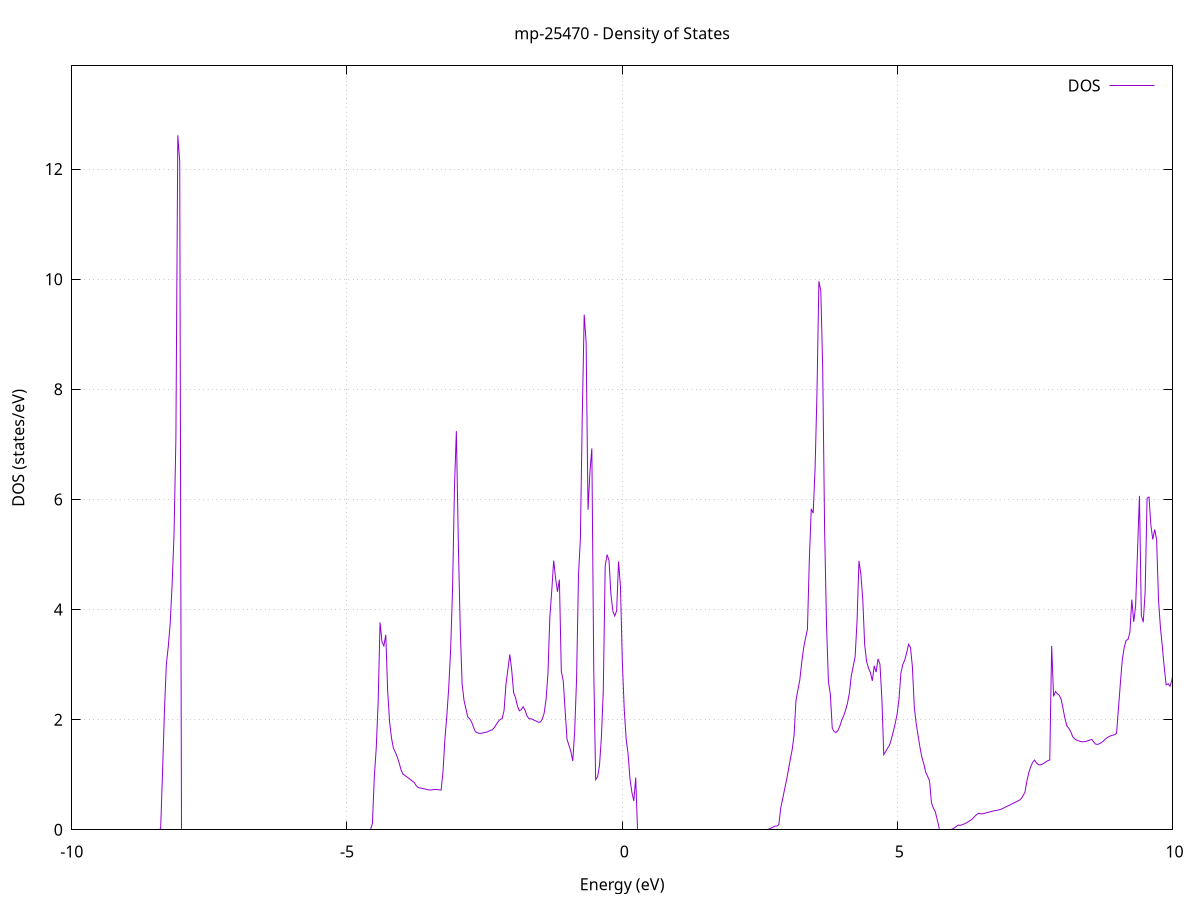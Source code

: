 set title 'mp-25470 - Density of States'
set xlabel 'Energy (eV)'
set ylabel 'DOS (states/eV)'
set grid
set xrange [-10:10]
set yrange [0:13.873]
set xzeroaxis lt -1
set terminal png size 800,600
set output 'mp-25470_dos_gnuplot.png'
plot '-' using 1:2 with lines title 'DOS'
-17.295700 0.000000
-17.261100 0.000000
-17.226400 0.000000
-17.191700 0.000000
-17.157100 0.000000
-17.122400 0.000000
-17.087700 0.000000
-17.053100 0.000000
-17.018400 0.000000
-16.983700 0.000000
-16.949000 0.000000
-16.914400 0.000000
-16.879700 0.000000
-16.845000 0.000000
-16.810400 0.000000
-16.775700 0.000000
-16.741000 0.000000
-16.706400 0.000000
-16.671700 0.000000
-16.637000 0.000000
-16.602400 0.000000
-16.567700 0.000000
-16.533000 0.000000
-16.498400 0.000000
-16.463700 0.000000
-16.429000 0.000000
-16.394300 0.000000
-16.359700 0.000000
-16.325000 0.000000
-16.290300 0.000000
-16.255700 0.000000
-16.221000 0.000000
-16.186300 0.000000
-16.151700 0.000000
-16.117000 0.000000
-16.082300 0.000000
-16.047700 0.000000
-16.013000 0.000000
-15.978300 0.000000
-15.943700 0.000000
-15.909000 0.000000
-15.874300 0.000000
-15.839600 0.000000
-15.805000 0.000000
-15.770300 0.000000
-15.735600 0.000000
-15.701000 0.000000
-15.666300 0.000000
-15.631600 0.000000
-15.597000 0.000000
-15.562300 0.000000
-15.527600 0.000000
-15.493000 0.000000
-15.458300 0.000000
-15.423600 0.000000
-15.388900 0.000000
-15.354300 0.000000
-15.319600 0.000000
-15.284900 0.000000
-15.250300 0.000000
-15.215600 0.000000
-15.180900 0.000000
-15.146300 0.000000
-15.111600 0.000000
-15.076900 0.000000
-15.042300 0.000000
-15.007600 0.000000
-14.972900 0.000000
-14.938300 0.000000
-14.903600 0.000000
-14.868900 0.000000
-14.834200 0.000000
-14.799600 0.000000
-14.764900 0.000000
-14.730200 0.000000
-14.695600 0.000000
-14.660900 0.000000
-14.626200 0.000000
-14.591600 0.000000
-14.556900 0.000000
-14.522200 0.000000
-14.487600 0.000000
-14.452900 0.000000
-14.418200 0.000000
-14.383600 0.000000
-14.348900 0.000000
-14.314200 0.000000
-14.279500 0.000000
-14.244900 0.000000
-14.210200 0.000000
-14.175500 0.000000
-14.140900 0.020300
-14.106200 1.210700
-14.071500 1.092800
-14.036900 1.244100
-14.002200 1.140700
-13.967500 1.200800
-13.932900 1.274100
-13.898200 1.257700
-13.863500 1.276000
-13.828800 1.318200
-13.794200 1.368600
-13.759500 1.403700
-13.724800 1.430500
-13.690200 1.474600
-13.655500 1.521000
-13.620800 1.571200
-13.586200 1.638200
-13.551500 1.712200
-13.516800 1.786100
-13.482200 1.860100
-13.447500 1.938600
-13.412800 2.079800
-13.378200 2.271100
-13.343500 2.484800
-13.308800 2.720700
-13.274100 3.127600
-13.239500 4.241600
-13.204800 3.364100
-13.170100 2.191400
-13.135500 2.509100
-13.100800 1.620200
-13.066100 1.135200
-13.031500 0.000000
-12.996800 0.000000
-12.962100 2.362000
-12.927500 6.906200
-12.892800 28.830000
-12.858100 41.094800
-12.823500 0.000000
-12.788800 0.000000
-12.754100 0.000000
-12.719400 0.000000
-12.684800 0.000000
-12.650100 0.000000
-12.615400 0.000000
-12.580800 0.000000
-12.546100 0.000000
-12.511400 0.000000
-12.476800 0.000000
-12.442100 0.000000
-12.407400 0.000000
-12.372800 0.000000
-12.338100 0.000000
-12.303400 0.000000
-12.268700 0.000000
-12.234100 0.000000
-12.199400 0.000000
-12.164700 0.000000
-12.130100 0.000000
-12.095400 0.000000
-12.060700 0.000000
-12.026100 0.000000
-11.991400 0.000000
-11.956700 0.000000
-11.922100 0.000000
-11.887400 0.000000
-11.852700 0.000000
-11.818100 0.000000
-11.783400 0.000000
-11.748700 0.000000
-11.714000 0.000000
-11.679400 0.000000
-11.644700 0.000000
-11.610000 0.000000
-11.575400 0.000000
-11.540700 0.000000
-11.506000 0.000000
-11.471400 0.000000
-11.436700 0.000000
-11.402000 0.000000
-11.367400 0.000000
-11.332700 0.000000
-11.298000 0.000000
-11.263400 0.000000
-11.228700 0.000000
-11.194000 0.000000
-11.159300 0.000000
-11.124700 0.000000
-11.090000 0.000000
-11.055300 0.000000
-11.020700 0.000000
-10.986000 0.000000
-10.951300 0.000000
-10.916700 0.000000
-10.882000 0.000000
-10.847300 0.000000
-10.812700 0.000000
-10.778000 0.000000
-10.743300 0.000000
-10.708600 0.000000
-10.674000 0.000000
-10.639300 0.000000
-10.604600 0.000000
-10.570000 0.000000
-10.535300 0.000000
-10.500600 0.000000
-10.466000 0.000000
-10.431300 0.000000
-10.396600 0.000000
-10.362000 0.000000
-10.327300 0.000000
-10.292600 0.000000
-10.258000 0.000000
-10.223300 0.000000
-10.188600 0.000000
-10.153900 0.000000
-10.119300 0.000000
-10.084600 0.000000
-10.049900 0.000000
-10.015300 0.000000
-9.980600 0.000000
-9.945900 0.000000
-9.911300 0.000000
-9.876600 0.000000
-9.841900 0.000000
-9.807300 0.000000
-9.772600 0.000000
-9.737900 0.000000
-9.703300 0.000000
-9.668600 0.000000
-9.633900 0.000000
-9.599200 0.000000
-9.564600 0.000000
-9.529900 0.000000
-9.495200 0.000000
-9.460600 0.000000
-9.425900 0.000000
-9.391200 0.000000
-9.356600 0.000000
-9.321900 0.000000
-9.287200 0.000000
-9.252600 0.000000
-9.217900 0.000000
-9.183200 0.000000
-9.148500 0.000000
-9.113900 0.000000
-9.079200 0.000000
-9.044500 0.000000
-9.009900 0.000000
-8.975200 0.000000
-8.940500 0.000000
-8.905900 0.000000
-8.871200 0.000000
-8.836500 0.000000
-8.801900 0.000000
-8.767200 0.000000
-8.732500 0.000000
-8.697900 0.000000
-8.663200 0.000000
-8.628500 0.000000
-8.593800 0.000000
-8.559200 0.000000
-8.524500 0.000000
-8.489800 0.000000
-8.455200 0.000000
-8.420500 0.000000
-8.385800 0.016100
-8.351200 1.039400
-8.316500 2.161200
-8.281800 3.006500
-8.247200 3.323000
-8.212500 3.738600
-8.177800 4.442600
-8.143200 5.332900
-8.108500 7.099900
-8.073800 12.611900
-8.039100 12.141400
-8.004500 0.000000
-7.969800 0.000000
-7.935100 0.000000
-7.900500 0.000000
-7.865800 0.000000
-7.831100 0.000000
-7.796500 0.000000
-7.761800 0.000000
-7.727100 0.000000
-7.692500 0.000000
-7.657800 0.000000
-7.623100 0.000000
-7.588400 0.000000
-7.553800 0.000000
-7.519100 0.000000
-7.484400 0.000000
-7.449800 0.000000
-7.415100 0.000000
-7.380400 0.000000
-7.345800 0.000000
-7.311100 0.000000
-7.276400 0.000000
-7.241800 0.000000
-7.207100 0.000000
-7.172400 0.000000
-7.137800 0.000000
-7.103100 0.000000
-7.068400 0.000000
-7.033700 0.000000
-6.999100 0.000000
-6.964400 0.000000
-6.929700 0.000000
-6.895100 0.000000
-6.860400 0.000000
-6.825700 0.000000
-6.791100 0.000000
-6.756400 0.000000
-6.721700 0.000000
-6.687100 0.000000
-6.652400 0.000000
-6.617700 0.000000
-6.583100 0.000000
-6.548400 0.000000
-6.513700 0.000000
-6.479000 0.000000
-6.444400 0.000000
-6.409700 0.000000
-6.375000 0.000000
-6.340400 0.000000
-6.305700 0.000000
-6.271000 0.000000
-6.236400 0.000000
-6.201700 0.000000
-6.167000 0.000000
-6.132400 0.000000
-6.097700 0.000000
-6.063000 0.000000
-6.028300 0.000000
-5.993700 0.000000
-5.959000 0.000000
-5.924300 0.000000
-5.889700 0.000000
-5.855000 0.000000
-5.820300 0.000000
-5.785700 0.000000
-5.751000 0.000000
-5.716300 0.000000
-5.681700 0.000000
-5.647000 0.000000
-5.612300 0.000000
-5.577700 0.000000
-5.543000 0.000000
-5.508300 0.000000
-5.473600 0.000000
-5.439000 0.000000
-5.404300 0.000000
-5.369600 0.000000
-5.335000 0.000000
-5.300300 0.000000
-5.265600 0.000000
-5.231000 0.000000
-5.196300 0.000000
-5.161600 0.000000
-5.127000 0.000000
-5.092300 0.000000
-5.057600 0.000000
-5.023000 0.000000
-4.988300 0.000000
-4.953600 0.000000
-4.918900 0.000000
-4.884300 0.000000
-4.849600 0.000000
-4.814900 0.000000
-4.780300 0.000000
-4.745600 0.000000
-4.710900 0.000000
-4.676300 0.000000
-4.641600 0.000000
-4.606900 0.000000
-4.572300 0.000000
-4.537600 0.110500
-4.502900 0.967300
-4.468200 1.480600
-4.433600 2.312400
-4.398900 3.767000
-4.364200 3.415300
-4.329600 3.338800
-4.294900 3.542100
-4.260200 2.516900
-4.225600 1.960000
-4.190900 1.666000
-4.156200 1.481300
-4.121600 1.409900
-4.086900 1.326100
-4.052200 1.215600
-4.017600 1.088100
-3.982900 1.010100
-3.948200 0.986300
-3.913500 0.962900
-3.878900 0.937400
-3.844200 0.910100
-3.809500 0.882700
-3.774900 0.855200
-3.740200 0.799200
-3.705500 0.767600
-3.670900 0.759000
-3.636200 0.751600
-3.601500 0.744300
-3.566900 0.736900
-3.532200 0.729500
-3.497500 0.722000
-3.462900 0.723100
-3.428200 0.730200
-3.393500 0.733900
-3.358800 0.729400
-3.324200 0.724900
-3.289500 0.721500
-3.254800 1.059600
-3.220200 1.652400
-3.185500 2.071400
-3.150800 2.581200
-3.116200 3.275500
-3.081500 4.380700
-3.046800 6.219100
-3.012200 7.240400
-2.977500 5.265700
-2.942800 3.691400
-2.908100 2.652200
-2.873500 2.351600
-2.838800 2.196900
-2.804100 2.047300
-2.769500 2.014300
-2.734800 1.956000
-2.700100 1.860600
-2.665500 1.779600
-2.630800 1.761200
-2.596100 1.752000
-2.561500 1.751900
-2.526800 1.758500
-2.492100 1.769100
-2.457500 1.773700
-2.422800 1.793000
-2.388100 1.803600
-2.353400 1.821100
-2.318800 1.859800
-2.284100 1.916800
-2.249400 1.968500
-2.214800 2.003200
-2.180100 2.020700
-2.145400 2.165800
-2.110800 2.646300
-2.076100 2.910000
-2.041400 3.183600
-2.006800 2.902000
-1.972100 2.493900
-1.937400 2.398200
-1.902800 2.248000
-1.868100 2.160700
-1.833400 2.180100
-1.798700 2.235000
-1.764100 2.168300
-1.729400 2.068000
-1.694700 2.020500
-1.660100 2.014000
-1.625400 2.005200
-1.590700 1.984300
-1.556100 1.971200
-1.521400 1.951800
-1.486700 1.957200
-1.452100 2.007500
-1.417400 2.117200
-1.382700 2.364000
-1.348000 2.837300
-1.313400 3.867000
-1.278700 4.343600
-1.244000 4.888700
-1.209400 4.566700
-1.174700 4.322100
-1.140000 4.541700
-1.105400 2.876800
-1.070700 2.705000
-1.036000 2.172400
-1.001400 1.640000
-0.966700 1.534800
-0.932000 1.423500
-0.897400 1.247700
-0.862700 1.785700
-0.828000 2.738400
-0.793300 4.620500
-0.758700 5.287500
-0.724000 7.552700
-0.689300 9.355500
-0.654700 8.855000
-0.620000 5.811500
-0.585300 6.496800
-0.550700 6.927000
-0.516000 2.912200
-0.481300 0.910500
-0.446700 0.960700
-0.412000 1.162200
-0.377300 1.676900
-0.342700 2.519900
-0.308000 4.792800
-0.273300 4.996700
-0.238600 4.891900
-0.204000 4.275700
-0.169300 3.974800
-0.134600 3.882900
-0.100000 3.975800
-0.065300 4.872100
-0.030600 4.414600
0.004000 3.032700
0.038700 2.173700
0.073400 1.646100
0.108000 1.375000
0.142700 0.921500
0.177400 0.677900
0.212100 0.523300
0.246700 0.946600
0.281400 0.000000
0.316100 0.000000
0.350700 0.000000
0.385400 0.000000
0.420100 0.000000
0.454700 0.000000
0.489400 0.000000
0.524100 0.000000
0.558700 0.000000
0.593400 0.000000
0.628100 0.000000
0.662700 0.000000
0.697400 0.000000
0.732100 0.000000
0.766800 0.000000
0.801400 0.000000
0.836100 0.000000
0.870800 0.000000
0.905400 0.000000
0.940100 0.000000
0.974800 0.000000
1.009400 0.000000
1.044100 0.000000
1.078800 0.000000
1.113400 0.000000
1.148100 0.000000
1.182800 0.000000
1.217400 0.000000
1.252100 0.000000
1.286800 0.000000
1.321500 0.000000
1.356100 0.000000
1.390800 0.000000
1.425500 0.000000
1.460100 0.000000
1.494800 0.000000
1.529500 0.000000
1.564100 0.000000
1.598800 0.000000
1.633500 0.000000
1.668100 0.000000
1.702800 0.000000
1.737500 0.000000
1.772200 0.000000
1.806800 0.000000
1.841500 0.000000
1.876200 0.000000
1.910800 0.000000
1.945500 0.000000
1.980200 0.000000
2.014800 0.000000
2.049500 0.000000
2.084200 0.000000
2.118800 0.000000
2.153500 0.000000
2.188200 0.000000
2.222800 0.000000
2.257500 0.000000
2.292200 0.000000
2.326900 0.000000
2.361500 0.000000
2.396200 0.000000
2.430900 0.000000
2.465500 0.000000
2.500200 0.000000
2.534900 0.000000
2.569500 0.000000
2.604200 0.000000
2.638900 0.005000
2.673500 0.016900
2.708200 0.031200
2.742900 0.048000
2.777500 0.067400
2.812200 0.067900
2.846900 0.094000
2.881600 0.396000
2.916200 0.559200
2.950900 0.734000
2.985600 0.895800
3.020200 1.080600
3.054900 1.278100
3.089600 1.454800
3.124200 1.721600
3.158900 2.351800
3.193600 2.541000
3.228200 2.720400
3.262900 3.039500
3.297600 3.303400
3.332300 3.481500
3.366900 3.642700
3.401600 4.914200
3.436300 5.827500
3.470900 5.750200
3.505600 6.555800
3.540300 7.947300
3.574900 9.961500
3.609600 9.790800
3.644300 8.376000
3.678900 5.452100
3.713600 3.716400
3.748300 2.689200
3.782900 2.460900
3.817600 1.845900
3.852300 1.785200
3.887000 1.767700
3.921600 1.805400
3.956300 1.884800
3.991000 1.990800
4.025600 2.073900
4.060300 2.173100
4.095000 2.303000
4.129600 2.486300
4.164300 2.801100
4.199000 2.969000
4.233600 3.144400
4.268300 3.793600
4.303000 4.882200
4.337600 4.642700
4.372300 4.179400
4.407000 3.358200
4.441700 3.054200
4.476300 2.937700
4.511000 2.855500
4.545700 2.704200
4.580300 2.976000
4.615000 2.863600
4.649700 3.102800
4.684300 3.007400
4.719000 2.385000
4.753700 1.364100
4.788300 1.421000
4.823000 1.481700
4.857700 1.535000
4.892400 1.650500
4.927000 1.784900
4.961700 1.930700
4.996400 2.100500
5.031000 2.378500
5.065700 2.850300
5.100400 3.006300
5.135000 3.082700
5.169700 3.216700
5.204400 3.367900
5.239000 3.310500
5.273700 2.964600
5.308400 2.225000
5.343000 1.929800
5.377700 1.707100
5.412400 1.493000
5.447100 1.312400
5.481700 1.196500
5.516400 1.044700
5.551100 0.968900
5.585700 0.886400
5.620400 0.489900
5.655100 0.394000
5.689700 0.329200
5.724400 0.185700
5.759100 0.000000
5.793700 0.000000
5.828400 0.000000
5.863100 0.000000
5.897800 0.000000
5.932400 0.000000
5.967100 0.000000
6.001800 0.014700
6.036400 0.034800
6.071100 0.058600
6.105800 0.086200
6.140400 0.078600
6.175100 0.091000
6.209800 0.104200
6.244400 0.120100
6.279100 0.139300
6.313800 0.161500
6.348400 0.183600
6.383100 0.217800
6.417800 0.254600
6.452500 0.285200
6.487100 0.301300
6.521800 0.288700
6.556500 0.291200
6.591100 0.301100
6.625800 0.310400
6.660500 0.319600
6.695100 0.328700
6.729800 0.337700
6.764500 0.345600
6.799100 0.351400
6.833800 0.358400
6.868500 0.367000
6.903100 0.380100
6.937800 0.397800
6.972500 0.415700
7.007200 0.432100
7.041800 0.448900
7.076500 0.466000
7.111200 0.483200
7.145800 0.500100
7.180500 0.516900
7.215200 0.534500
7.249800 0.564100
7.284500 0.620800
7.319200 0.680800
7.353800 0.883900
7.388500 1.036100
7.423200 1.144600
7.457900 1.222700
7.492500 1.266500
7.527200 1.215600
7.561900 1.181600
7.596500 1.178800
7.631200 1.190600
7.665900 1.210300
7.700500 1.233300
7.735200 1.255500
7.769900 1.267100
7.804500 3.338600
7.839200 2.422000
7.873900 2.511500
7.908500 2.469900
7.943200 2.441600
7.977900 2.365700
8.012600 2.191500
8.047200 2.014700
8.081900 1.883900
8.116600 1.842300
8.151200 1.781600
8.185900 1.692800
8.220600 1.651800
8.255200 1.630700
8.289900 1.616600
8.324600 1.604900
8.359200 1.597200
8.393900 1.599700
8.428600 1.604300
8.463200 1.617000
8.497900 1.629300
8.532600 1.640200
8.567300 1.597300
8.601900 1.556900
8.636600 1.549800
8.671300 1.562100
8.705900 1.581400
8.740600 1.606900
8.775300 1.642800
8.809900 1.670300
8.844600 1.691400
8.879300 1.707500
8.913900 1.717800
8.948600 1.726800
8.983300 1.753000
9.018000 2.201600
9.052600 2.657900
9.087300 3.083500
9.122000 3.309800
9.156600 3.439200
9.191300 3.456700
9.226000 3.584100
9.260600 4.179800
9.295300 3.775200
9.330000 4.066000
9.364600 5.063600
9.399300 6.063500
9.434000 3.894100
9.468600 3.769500
9.503300 4.329400
9.538000 6.021000
9.572700 6.043100
9.607300 5.531700
9.642000 5.272300
9.676700 5.454300
9.711300 5.272800
9.746000 4.174000
9.780700 3.671900
9.815300 3.328900
9.850000 2.950300
9.884700 2.631100
9.919300 2.652500
9.954000 2.606600
9.988700 2.713900
10.023300 2.931900
10.058000 3.117200
10.092700 3.214900
10.127400 3.531900
10.162000 2.231800
10.196700 1.809900
10.231400 1.577900
10.266000 1.341900
10.300700 1.219100
10.335400 0.855300
10.370000 0.594300
10.404700 0.502400
10.439400 0.480600
10.474000 0.235300
10.508700 0.197400
10.543400 0.205400
10.578100 0.285600
10.612700 0.418400
10.647400 0.447700
10.682100 0.508100
10.716700 0.565300
10.751400 0.639900
10.786100 0.743600
10.820700 0.835200
10.855400 0.909200
10.890100 0.998300
10.924700 1.123900
10.959400 1.250000
10.994100 1.413900
11.028700 1.596600
11.063400 1.916900
11.098100 2.348800
11.132800 2.858400
11.167400 2.595600
11.202100 2.362000
11.236800 1.781500
11.271400 2.095400
11.306100 1.629200
11.340800 1.564700
11.375400 1.511900
11.410100 1.467200
11.444800 1.417700
11.479400 1.338600
11.514100 1.260900
11.548800 1.204500
11.583400 1.167800
11.618100 1.156000
11.652800 1.163800
11.687500 1.171400
11.722100 1.210700
11.756800 1.305900
11.791500 1.415200
11.826100 1.469300
11.860800 1.494400
11.895500 1.511000
11.930100 1.511900
11.964800 1.504600
11.999500 1.534100
12.034100 1.612000
12.068800 1.730300
12.103500 1.792200
12.138200 1.852700
12.172800 1.940000
12.207500 2.081800
12.242200 2.210600
12.276800 2.496200
12.311500 2.635200
12.346200 2.764400
12.380800 2.868100
12.415500 3.070400
12.450200 3.193600
12.484800 3.052900
12.519500 3.015400
12.554200 2.896300
12.588800 2.647500
12.623500 2.429700
12.658200 2.357000
12.692900 2.284400
12.727500 2.140500
12.762200 1.965100
12.796900 1.950000
12.831500 1.980400
12.866200 1.989000
12.900900 2.017500
12.935500 1.921400
12.970200 1.720100
13.004900 1.590400
13.039500 1.485500
13.074200 1.361700
13.108900 1.275000
13.143500 1.225100
13.178200 1.185200
13.212900 1.149200
13.247600 1.115700
13.282200 1.083600
13.316900 1.039400
13.351600 0.983000
13.386200 0.922200
13.420900 0.872500
13.455600 0.827600
13.490200 1.054900
13.524900 1.167000
13.559600 1.272300
13.594200 1.803800
13.628900 2.761700
13.663600 3.008000
13.698300 2.933500
13.732900 2.409400
13.767600 2.297200
13.802300 2.134900
13.836900 2.079200
13.871600 2.024200
13.906300 1.883900
13.940900 1.897200
13.975600 1.916800
14.010300 1.949500
14.044900 1.989800
14.079600 2.052300
14.114300 2.111900
14.148900 2.223300
14.183600 2.281500
14.218300 2.336800
14.253000 2.405500
14.287600 2.427900
14.322300 2.390300
14.357000 2.377900
14.391600 2.529800
14.426300 2.526800
14.461000 2.322000
14.495600 2.214000
14.530300 2.123500
14.565000 2.025800
14.599600 1.933600
14.634300 1.845000
14.669000 1.758100
14.703600 1.700800
14.738300 1.682000
14.773000 1.675500
14.807700 1.686600
14.842300 1.697600
14.877000 1.701600
14.911700 1.702600
14.946300 1.716500
14.981000 1.743100
15.015700 1.790300
15.050300 1.861600
15.085000 2.108100
15.119700 2.414400
15.154300 2.833300
15.189000 3.421800
15.223700 3.660200
15.258400 3.470500
15.293000 3.214000
15.327700 3.106100
15.362400 2.757800
15.397000 2.541400
15.431700 2.241000
15.466400 2.351600
15.501000 2.500100
15.535700 2.602400
15.570400 2.734500
15.605000 2.891600
15.639700 3.036000
15.674400 3.178200
15.709000 3.382100
15.743700 3.430200
15.778400 3.687300
15.813100 4.057800
15.847700 3.864100
15.882400 3.809300
15.917100 3.319700
15.951700 2.889000
15.986400 2.802000
16.021100 2.810600
16.055700 2.913600
16.090400 3.195300
16.125100 3.714800
16.159700 3.941300
16.194400 3.974900
16.229100 4.067700
16.263700 4.045100
16.298400 4.029500
16.333100 4.156400
16.367800 4.093600
16.402400 4.038500
16.437100 4.021000
16.471800 4.471000
16.506400 4.045000
16.541100 4.022100
16.575800 4.282400
16.610400 4.625100
16.645100 4.710800
16.679800 4.502100
16.714400 4.282800
16.749100 3.973100
16.783800 3.833300
16.818500 3.806600
16.853100 3.392100
16.887800 3.415100
16.922500 3.601000
16.957100 3.820200
16.991800 3.955600
17.026500 3.833100
17.061100 3.697700
17.095800 3.694900
17.130500 3.792000
17.165100 3.868000
17.199800 3.487900
17.234500 3.370500
17.269100 3.317100
17.303800 3.386600
17.338500 3.383700
17.373200 3.469400
17.407800 3.356500
17.442500 3.606400
17.477200 3.443200
17.511800 3.605000
17.546500 3.778200
17.581200 3.818100
17.615800 3.849800
17.650500 3.942100
17.685200 4.207400
17.719800 4.409700
17.754500 4.626500
17.789200 3.852500
17.823800 3.319800
17.858500 3.237000
17.893200 3.189000
17.927900 3.206200
17.962500 3.218800
17.997200 3.316000
18.031900 3.234200
18.066500 3.175300
18.101200 3.129500
18.135900 3.087800
18.170500 3.069700
18.205200 3.074400
18.239900 3.090100
18.274500 3.247100
18.309200 3.385700
18.343900 3.515500
18.378600 3.582500
18.413200 3.565000
18.447900 3.432900
18.482600 3.465600
18.517200 3.247600
18.551900 2.987600
18.586600 2.817900
18.621200 2.579600
18.655900 2.275200
18.690600 2.008800
18.725200 1.856300
18.759900 1.829500
18.794600 1.796500
18.829200 1.829700
18.863900 2.235100
18.898600 2.453700
18.933300 2.707700
18.967900 2.996700
19.002600 3.353700
19.037300 3.566800
19.071900 3.672100
19.106600 3.686500
19.141300 3.662200
19.175900 3.609700
19.210600 3.624200
19.245300 3.498300
19.279900 3.215300
19.314600 3.109000
19.349300 3.159300
19.383900 3.175500
19.418600 3.168200
19.453300 3.141400
19.488000 3.132600
19.522600 3.133300
19.557300 3.165300
19.592000 3.211700
19.626600 3.224400
19.661300 3.294100
19.696000 3.473700
19.730600 3.670100
19.765300 3.713500
19.800000 3.544900
19.834600 3.364700
19.869300 3.213400
19.904000 2.895200
19.938700 2.592900
19.973300 2.525300
20.008000 2.609900
20.042700 2.657800
20.077300 2.572800
20.112000 2.535900
20.146700 2.560900
20.181300 2.514900
20.216000 2.460000
20.250700 2.425000
20.285300 2.391600
20.320000 2.361400
20.354700 2.360400
20.389300 2.378900
20.424000 2.477500
20.458700 2.500700
20.493400 2.493300
20.528000 2.540100
20.562700 2.559900
20.597400 2.577800
20.632000 2.545700
20.666700 2.488000
20.701400 2.483600
20.736000 2.551000
20.770700 2.675400
20.805400 2.769100
20.840000 2.860900
20.874700 2.931700
20.909400 2.980200
20.944000 3.037700
20.978700 3.242500
21.013400 3.469500
21.048100 3.444900
21.082700 3.425100
21.117400 3.606900
21.152100 3.987600
21.186700 4.171100
21.221400 4.210900
21.256100 4.254500
21.290700 4.123200
21.325400 3.888000
21.360100 3.706000
21.394700 3.495100
21.429400 3.870900
21.464100 3.668200
21.498800 3.640900
21.533400 3.699400
21.568100 3.835900
21.602800 3.762800
21.637400 3.609400
21.672100 3.481600
21.706800 3.355000
21.741400 2.887500
21.776100 2.708600
21.810800 2.539800
21.845400 2.616500
21.880100 2.612000
21.914800 3.012400
21.949400 3.309800
21.984100 3.508400
22.018800 3.551300
22.053500 3.488300
22.088100 3.484200
22.122800 3.486300
22.157500 3.480300
22.192100 3.781600
22.226800 3.985500
22.261500 4.175900
22.296100 4.051400
22.330800 3.657800
22.365500 3.504100
22.400100 3.310400
22.434800 3.219300
22.469500 3.469400
22.504100 3.562600
22.538800 3.665100
22.573500 3.742500
22.608200 3.795600
22.642800 3.708900
22.677500 3.784400
22.712200 3.900000
22.746800 3.918100
22.781500 3.735300
22.816200 3.487200
22.850800 3.338900
22.885500 3.644600
22.920200 3.844400
22.954800 3.820900
22.989500 3.854600
23.024200 3.844800
23.058900 3.886700
23.093500 4.044500
23.128200 4.411900
23.162900 4.605700
23.197500 4.980500
23.232200 4.692400
23.266900 4.663900
23.301500 4.284600
23.336200 3.942500
23.370900 3.722300
23.405500 3.607700
23.440200 3.450800
23.474900 3.441100
23.509500 3.386400
23.544200 3.330900
23.578900 3.240700
23.613600 3.071900
23.648200 2.833600
23.682900 2.684800
23.717600 2.675800
23.752200 2.744300
23.786900 2.797200
23.821600 2.847400
23.856200 2.919500
23.890900 3.092900
23.925600 2.996500
23.960200 2.896100
23.994900 2.848400
24.029600 2.941000
24.064200 2.974000
24.098900 2.990100
24.133600 2.977300
24.168300 3.106200
24.202900 3.283800
24.237600 3.387000
24.272300 3.209200
24.306900 2.935900
24.341600 2.650000
24.376300 2.350600
24.410900 2.036000
24.445600 1.862600
24.480300 1.711000
24.514900 1.812000
24.549600 1.851200
24.584300 1.865500
24.619000 1.975400
24.653600 2.191000
24.688300 2.481100
24.723000 2.696300
24.757600 2.831800
24.792300 2.945800
24.827000 3.007300
24.861600 2.939700
24.896300 2.897500
24.931000 2.852800
24.965600 2.779700
25.000300 2.792000
25.035000 2.816800
25.069600 2.863900
25.104300 2.933400
25.139000 3.141300
25.173700 3.011300
25.208300 2.932800
25.243000 2.737800
25.277700 2.765000
25.312300 2.748700
25.347000 2.768300
25.381700 2.836000
25.416300 2.971300
25.451000 2.991400
25.485700 2.959300
25.520300 2.909900
25.555000 2.861300
25.589700 2.805700
25.624300 3.006800
25.659000 3.172800
25.693700 3.255600
25.728400 3.279600
25.763000 3.196000
25.797700 3.042200
25.832400 2.955600
25.867000 2.897500
25.901700 2.920700
25.936400 2.876100
25.971000 2.861100
26.005700 2.969200
26.040400 3.076000
26.075000 3.290200
26.109700 3.531000
26.144400 3.444800
26.179100 3.404500
26.213700 3.370900
26.248400 3.362300
26.283100 3.443300
26.317700 3.980100
26.352400 4.204300
26.387100 4.132600
26.421700 3.891400
26.456400 3.611700
26.491100 3.371300
26.525700 3.175500
26.560400 3.228800
26.595100 3.323500
26.629700 3.317300
26.664400 3.327100
26.699100 3.652000
26.733800 3.996200
26.768400 4.398800
26.803100 4.471500
26.837800 4.504000
26.872400 4.235700
26.907100 4.132500
26.941800 3.865000
26.976400 3.572100
27.011100 3.566000
27.045800 3.497000
27.080400 3.402100
27.115100 3.313000
27.149800 3.441300
27.184500 3.379000
27.219100 3.366500
27.253800 3.411600
27.288500 3.430200
27.323100 3.396900
27.357800 3.428800
27.392500 3.001700
27.427100 2.779200
27.461800 2.694400
27.496500 2.702200
27.531100 2.837200
27.565800 2.836100
27.600500 2.807600
27.635100 2.868500
27.669800 3.223100
27.704500 3.473900
27.739200 3.429900
27.773800 3.381700
27.808500 3.263800
27.843200 3.116500
27.877800 3.314300
27.912500 3.182200
27.947200 3.026900
27.981800 2.887200
28.016500 2.847100
28.051200 2.914200
28.085800 3.155000
28.120500 3.405600
28.155200 3.514200
28.189800 3.454800
28.224500 3.295600
28.259200 3.172300
28.293900 3.068600
28.328500 2.991500
28.363200 2.906300
28.397900 2.823100
28.432500 2.732200
28.467200 2.725900
28.501900 2.740400
28.536500 2.801700
28.571200 3.048600
28.605900 3.341500
28.640500 3.491400
28.675200 2.971600
28.709900 2.960400
28.744600 2.961400
28.779200 2.978200
28.813900 3.059100
28.848600 3.055600
28.883200 2.996500
28.917900 2.906800
28.952600 2.925500
28.987200 3.010100
29.021900 3.116300
29.056600 3.282500
29.091200 3.434100
29.125900 3.658900
29.160600 4.092300
29.195200 4.182800
29.229900 3.748300
29.264600 3.274300
29.299300 2.952300
29.333900 2.831400
29.368600 2.634200
29.403300 2.605200
29.437900 2.776600
29.472600 2.846200
29.507300 2.924500
29.541900 3.100100
29.576600 3.241800
29.611300 3.205300
29.645900 3.422900
29.680600 3.540100
29.715300 3.519500
29.749900 3.611200
29.784600 3.640400
29.819300 3.517500
29.854000 3.828900
29.888600 4.206100
29.923300 4.580300
29.958000 4.687800
29.992600 4.619500
30.027300 4.510900
30.062000 4.383500
30.096600 4.456000
30.131300 4.553000
30.166000 4.435700
30.200600 4.374300
30.235300 4.158900
30.270000 3.758400
30.304700 3.501000
30.339300 3.626700
30.374000 3.570000
30.408700 3.366100
30.443300 3.101500
30.478000 2.908100
30.512700 2.775500
30.547300 2.696300
30.582000 2.771000
30.616700 2.889000
30.651300 2.981300
30.686000 2.832300
30.720700 2.814100
30.755300 2.779300
30.790000 2.736500
30.824700 2.839700
30.859400 3.021100
30.894000 3.034300
30.928700 3.295500
30.963400 3.463500
30.998000 3.509300
31.032700 3.458000
31.067400 3.460500
31.102000 3.408600
31.136700 3.249800
31.171400 3.286500
31.206000 3.164300
31.240700 3.119900
31.275400 3.123200
31.310000 3.148600
31.344700 3.238800
31.379400 3.341800
31.414100 3.552100
31.448700 3.933900
31.483400 3.681900
31.518100 3.717400
31.552700 3.739100
31.587400 3.652300
31.622100 3.757600
31.656700 3.907500
31.691400 3.985600
31.726100 4.029600
31.760700 4.269700
31.795400 4.490200
31.830100 3.411900
31.864800 3.242100
31.899400 3.214300
31.934100 3.245500
31.968800 3.203800
32.003400 3.415100
32.038100 3.504300
32.072800 3.585600
32.107400 3.344600
32.142100 3.344400
32.176800 3.319500
32.211400 3.293300
32.246100 3.227600
32.280800 3.167100
32.315400 3.036600
32.350100 3.023300
32.384800 3.067700
32.419500 3.093000
32.454100 3.138400
32.488800 3.173900
32.523500 3.159400
32.558100 3.163900
32.592800 3.187200
32.627500 3.304300
32.662100 3.510300
32.696800 3.647000
32.731500 3.839200
32.766100 3.613700
32.800800 3.466700
32.835500 3.340100
32.870100 3.213100
32.904800 3.134300
32.939500 3.170300
32.974200 3.204900
33.008800 3.200000
33.043500 3.283900
33.078200 3.196000
33.112800 3.179700
33.147500 3.359500
33.182200 3.667000
33.216800 3.956400
33.251500 4.170100
33.286200 4.230100
33.320800 4.011600
33.355500 3.850200
33.390200 3.753100
33.424900 3.568000
33.459500 3.671500
33.494200 3.997600
33.528900 4.669900
33.563500 4.787300
33.598200 4.046100
33.632900 3.598000
33.667500 3.484100
33.702200 3.418700
33.736900 3.382600
33.771500 3.341000
33.806200 3.293200
33.840900 3.147100
33.875500 3.021900
33.910200 2.825900
33.944900 2.767500
33.979600 2.668400
34.014200 2.583000
34.048900 2.779100
34.083600 2.900900
34.118200 3.108500
34.152900 3.192300
34.187600 3.276100
34.222200 3.449000
34.256900 3.559400
34.291600 3.530700
34.326200 3.476900
34.360900 3.383000
34.395600 3.096900
34.430200 3.019100
34.464900 3.019500
34.499600 3.165500
34.534300 3.402400
34.568900 3.608300
34.603600 3.757000
34.638300 3.834300
34.672900 3.841700
34.707600 3.888300
34.742300 4.080200
34.776900 3.882100
34.811600 3.638800
34.846300 3.605600
34.880900 3.714500
34.915600 3.865000
34.950300 3.926100
34.985000 3.914600
35.019600 3.735800
35.054300 3.944500
35.089000 3.957000
35.123600 3.736700
35.158300 3.484600
35.193000 3.178500
35.227600 3.081800
35.262300 3.105400
35.297000 3.180500
35.331600 3.243300
35.366300 3.334600
35.401000 3.560900
35.435600 3.673500
35.470300 3.797300
35.505000 3.907800
35.539700 3.968200
35.574300 3.786000
35.609000 3.783300
35.643700 3.828700
35.678300 3.873700
35.713000 3.934200
35.747700 3.942700
35.782300 3.783000
35.817000 3.740500
35.851700 3.625500
35.886300 3.312600
35.921000 3.052000
35.955700 3.019600
35.990300 3.145200
36.025000 3.372400
36.059700 3.603600
36.094400 3.899100
36.129000 3.876400
36.163700 3.728000
36.198400 3.670600
36.233000 3.758500
36.267700 4.221500
36.302400 4.657400
36.337000 4.637900
36.371700 4.763400
36.406400 4.472200
36.441000 4.242000
36.475700 4.008300
36.510400 3.893400
36.545100 3.827600
36.579700 3.885300
36.614400 4.135400
36.649100 4.236000
36.683700 4.557700
36.718400 4.946700
36.753100 5.278400
36.787700 5.090000
36.822400 4.980500
36.857100 4.742800
36.891700 4.437000
36.926400 4.208600
36.961100 3.982500
36.995700 3.830200
37.030400 3.909000
37.065100 3.904800
37.099800 3.820000
37.134400 3.661300
37.169100 3.676200
37.203800 3.822200
37.238400 4.039100
37.273100 4.086000
37.307800 4.011100
37.342400 3.881500
37.377100 3.728600
37.411800 3.719600
37.446400 3.743000
37.481100 3.778600
37.515800 3.900000
37.550400 3.901300
37.585100 3.730000
37.619800 3.679600
37.654500 3.509900
37.689100 3.350300
37.723800 3.352200
37.758500 3.381000
37.793100 3.407700
37.827800 3.485000
37.862500 3.643600
37.897100 3.500800
37.931800 3.433700
37.966500 3.514200
38.001100 3.467300
38.035800 3.265600
38.070500 3.178700
38.105200 3.144700
38.139800 3.150000
38.174500 3.137600
38.209200 3.073600
38.243800 2.820000
38.278500 2.770600
38.313200 2.854600
38.347800 2.957600
38.382500 2.918300
38.417200 2.896300
38.451800 2.896000
38.486500 2.923700
38.521200 3.057200
38.555800 3.202500
38.590500 3.314300
38.625200 3.415600
38.659900 3.486600
38.694500 3.491000
38.729200 3.366000
38.763900 3.372600
38.798500 3.288200
38.833200 3.200700
38.867900 3.305200
38.902500 3.387100
38.937200 3.273600
38.971900 3.228600
39.006500 3.245100
39.041200 3.292200
39.075900 3.470900
39.110500 3.662100
39.145200 3.816800
39.179900 3.914500
39.214600 3.935100
39.249200 4.154000
39.283900 4.022200
39.318600 3.818300
39.353200 3.765100
39.387900 3.680000
39.422600 3.559000
39.457200 3.438800
39.491900 3.488400
39.526600 3.695200
39.561200 3.557700
39.595900 3.692100
39.630600 3.985800
39.665300 4.328300
39.699900 4.494600
39.734600 4.224800
39.769300 3.871600
39.803900 3.548700
39.838600 3.594200
39.873300 3.670000
39.907900 3.885000
39.942600 3.898900
39.977300 3.900500
40.011900 3.779600
40.046600 3.787100
40.081300 3.715400
40.115900 3.603600
40.150600 3.451900
40.185300 3.419100
40.220000 3.397400
40.254600 3.381500
40.289300 3.384000
40.324000 3.386400
40.358600 3.356800
40.393300 3.393300
40.428000 3.470800
40.462600 3.595500
40.497300 3.682600
40.532000 4.006800
40.566600 4.267000
40.601300 4.356600
40.636000 4.397900
40.670600 4.505800
40.705300 4.999200
40.740000 4.852600
40.774700 4.595500
40.809300 4.446700
40.844000 4.337000
40.878700 4.125200
40.913300 4.202800
40.948000 4.136700
40.982700 3.986900
41.017300 3.961900
41.052000 3.876200
41.086700 3.796700
41.121300 3.778100
41.156000 3.930600
41.190700 3.983100
41.225400 3.960600
41.260000 3.939100
41.294700 3.925500
41.329400 3.889900
41.364000 3.868400
41.398700 3.851500
41.433400 3.946100
41.468000 3.863200
41.502700 3.864000
41.537400 3.844300
41.572000 3.830200
41.606700 3.641600
41.641400 3.624800
41.676000 3.646000
41.710700 3.692400
41.745400 3.927700
41.780100 3.994100
41.814700 4.199200
41.849400 4.237500
41.884100 4.166300
41.918700 4.135400
41.953400 4.065900
41.988100 3.842300
42.022700 3.737400
42.057400 3.737300
42.092100 3.841300
42.126700 4.132900
42.161400 4.274400
42.196100 4.588400
42.230700 4.451300
42.265400 4.152400
42.300100 3.921600
42.334800 3.768500
42.369400 3.727200
42.404100 3.820100
42.438800 3.800700
42.473400 3.772700
42.508100 3.676200
42.542800 3.644100
42.577400 3.694200
42.612100 3.600900
42.646800 3.615100
42.681400 3.688500
42.716100 3.914600
42.750800 4.200200
42.785500 4.232000
42.820100 4.245000
42.854800 4.377500
42.889500 4.291100
42.924100 4.276200
42.958800 4.380000
42.993500 4.352600
43.028100 4.396500
43.062800 4.405300
43.097500 4.457000
43.132100 4.340900
43.166800 4.296600
43.201500 4.225600
43.236100 4.128100
43.270800 4.035200
43.305500 3.862300
43.340200 3.706700
43.374800 3.714400
43.409500 3.886700
43.444200 4.064800
43.478800 4.435200
43.513500 4.984300
43.548200 4.986400
43.582800 4.670900
43.617500 4.212500
43.652200 4.013900
43.686800 3.966300
43.721500 3.786700
43.756200 3.855000
43.790800 4.073500
43.825500 3.960300
43.860200 3.613200
43.894900 3.508400
43.929500 3.453600
43.964200 3.545700
43.998900 3.673200
44.033500 3.560200
44.068200 3.547700
44.102900 3.855200
44.137500 4.148900
44.172200 4.310500
44.206900 4.225400
44.241500 4.148400
44.276200 3.905000
44.310900 3.479400
44.345600 3.306700
44.380200 3.076600
44.414900 2.941600
44.449600 2.994500
44.484200 3.303200
44.518900 3.448300
44.553600 3.703100
44.588200 3.835700
44.622900 3.881600
44.657600 3.821600
44.692200 3.718900
44.726900 3.743800
44.761600 3.904800
44.796200 4.194000
44.830900 4.353000
44.865600 4.328900
44.900300 4.476900
44.934900 4.463100
44.969600 4.309400
45.004300 4.339500
45.038900 4.419400
45.073600 4.501900
45.108300 4.515500
45.142900 4.554700
45.177600 4.624600
45.212300 4.670700
45.246900 4.763000
45.281600 4.651200
45.316300 4.573800
45.350900 4.500900
45.385600 4.414800
45.420300 4.737700
45.455000 4.324000
45.489600 4.207000
45.524300 4.180200
45.559000 4.254800
45.593600 4.504700
45.628300 5.014600
45.663000 4.669100
45.697600 4.342700
45.732300 4.326700
45.767000 4.292600
45.801600 4.239400
45.836300 4.150100
45.871000 4.235300
45.905700 4.307100
45.940300 4.618000
45.975000 4.753800
46.009700 4.204300
46.044300 3.999000
46.079000 3.920700
46.113700 3.991000
46.148300 4.310600
46.183000 4.542000
46.217700 4.723600
46.252300 4.916400
46.287000 5.003300
46.321700 4.978500
46.356300 4.888200
46.391000 4.887700
46.425700 4.681000
46.460400 4.453200
46.495000 4.550800
46.529700 4.885800
46.564400 5.099000
46.599000 4.902300
46.633700 4.594300
46.668400 3.969800
46.703000 3.734600
46.737700 3.748200
46.772400 3.552900
46.807000 3.264600
46.841700 3.059100
46.876400 2.980800
46.911000 3.118800
46.945700 3.385600
46.980400 3.846300
47.015100 4.604500
47.049700 5.259000
47.084400 5.283800
47.119100 5.411200
47.153700 5.622000
47.188400 5.249900
47.223100 5.202900
47.257700 5.047600
47.292400 4.854300
47.327100 4.472300
47.361700 4.345500
47.396400 4.253800
47.431100 4.162200
47.465800 4.073900
47.500400 3.996200
47.535100 4.185300
47.569800 4.494000
47.604400 4.861100
47.639100 5.149800
47.673800 5.289700
47.708400 5.000900
47.743100 4.821800
47.777800 4.688000
47.812400 4.474800
47.847100 4.290100
47.881800 4.018800
47.916400 3.750100
47.951100 2.915500
47.985800 2.497500
48.020500 2.114000
48.055100 1.772600
48.089800 1.398000
48.124500 0.992300
48.159100 0.702200
48.193800 0.514900
48.228500 0.372600
48.263100 0.152900
48.297800 0.064900
48.332500 0.043000
48.367100 0.035000
48.401800 0.030100
48.436500 0.025700
48.471100 0.021600
48.505800 0.017900
48.540500 0.014500
48.575200 0.011500
48.609800 0.008800
48.644500 0.006500
48.679200 0.004600
48.713800 0.003000
48.748500 0.001700
48.783200 0.000900
48.817800 0.000300
48.852500 0.000100
48.887200 0.000000
48.921800 0.000000
48.956500 0.000000
48.991200 0.000000
49.025900 0.000000
49.060500 0.000000
49.095200 0.000000
49.129900 0.000000
49.164500 0.000000
49.199200 0.000000
49.233900 0.000000
49.268500 0.000000
49.303200 0.000000
49.337900 0.000000
49.372500 0.000000
49.407200 0.000000
49.441900 0.000000
49.476500 0.000000
49.511200 0.000000
49.545900 0.000000
49.580600 0.000000
49.615200 0.000000
49.649900 0.000000
49.684600 0.000000
49.719200 0.000000
49.753900 0.000000
49.788600 0.000000
49.823200 0.000000
49.857900 0.000000
49.892600 0.000000
49.927200 0.000000
49.961900 0.000000
49.996600 0.000000
50.031300 0.000000
50.065900 0.000000
50.100600 0.000000
50.135300 0.000000
50.169900 0.000000
50.204600 0.000000
50.239300 0.000000
50.273900 0.000000
50.308600 0.000000
50.343300 0.000000
50.377900 0.000000
50.412600 0.000000
50.447300 0.000000
50.481900 0.000000
50.516600 0.000000
50.551300 0.000000
50.586000 0.000000
50.620600 0.000000
50.655300 0.000000
50.690000 0.000000
50.724600 0.000000
50.759300 0.000000
50.794000 0.000000
50.828600 0.000000
50.863300 0.000000
50.898000 0.000000
50.932600 0.000000
50.967300 0.000000
51.002000 0.000000
51.036600 0.000000
51.071300 0.000000
51.106000 0.000000
51.140700 0.000000
51.175300 0.000000
51.210000 0.000000
51.244700 0.000000
51.279300 0.000000
51.314000 0.000000
51.348700 0.000000
51.383300 0.000000
51.418000 0.000000
51.452700 0.000000
51.487300 0.000000
51.522000 0.000000
51.556700 0.000000
51.591400 0.000000
51.626000 0.000000
51.660700 0.000000
51.695400 0.000000
51.730000 0.000000
51.764700 0.000000
51.799400 0.000000
51.834000 0.000000
51.868700 0.000000
51.903400 0.000000
51.938000 0.000000
51.972700 0.000000
52.007400 0.000000
52.042000 0.000000
e
